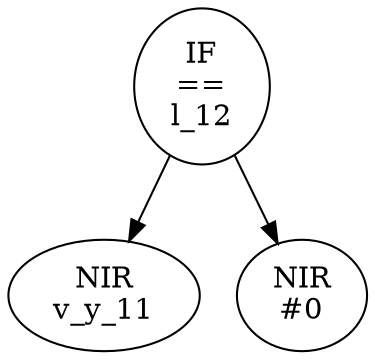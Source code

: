 digraph {NODE_862683e0 [label="IF
==
l_12
"]
NODE_862683e0 -> NODE_86263d90;
NODE_862683e0 -> NODE_8626c880;
NODE_86263d90 [label="NIR
v_y_11
"]
NODE_8626c880 [label="NIR
#0
"]
}